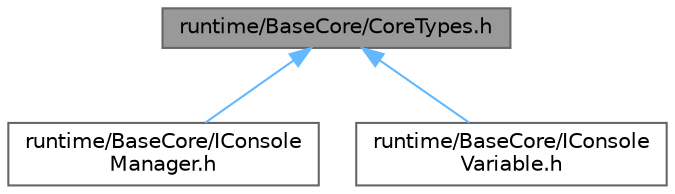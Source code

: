 digraph "runtime/BaseCore/CoreTypes.h"
{
 // LATEX_PDF_SIZE
  bgcolor="transparent";
  edge [fontname=Helvetica,fontsize=10,labelfontname=Helvetica,labelfontsize=10];
  node [fontname=Helvetica,fontsize=10,shape=box,height=0.2,width=0.4];
  Node1 [id="Node000001",label="runtime/BaseCore/CoreTypes.h",height=0.2,width=0.4,color="gray40", fillcolor="grey60", style="filled", fontcolor="black",tooltip=" "];
  Node1 -> Node2 [id="edge3_Node000001_Node000002",dir="back",color="steelblue1",style="solid",tooltip=" "];
  Node2 [id="Node000002",label="runtime/BaseCore/IConsole\lManager.h",height=0.2,width=0.4,color="grey40", fillcolor="white", style="filled",URL="$_i_console_manager_8h.html",tooltip=" "];
  Node1 -> Node3 [id="edge4_Node000001_Node000003",dir="back",color="steelblue1",style="solid",tooltip=" "];
  Node3 [id="Node000003",label="runtime/BaseCore/IConsole\lVariable.h",height=0.2,width=0.4,color="grey40", fillcolor="white", style="filled",URL="$_i_console_variable_8h.html",tooltip=" "];
}
